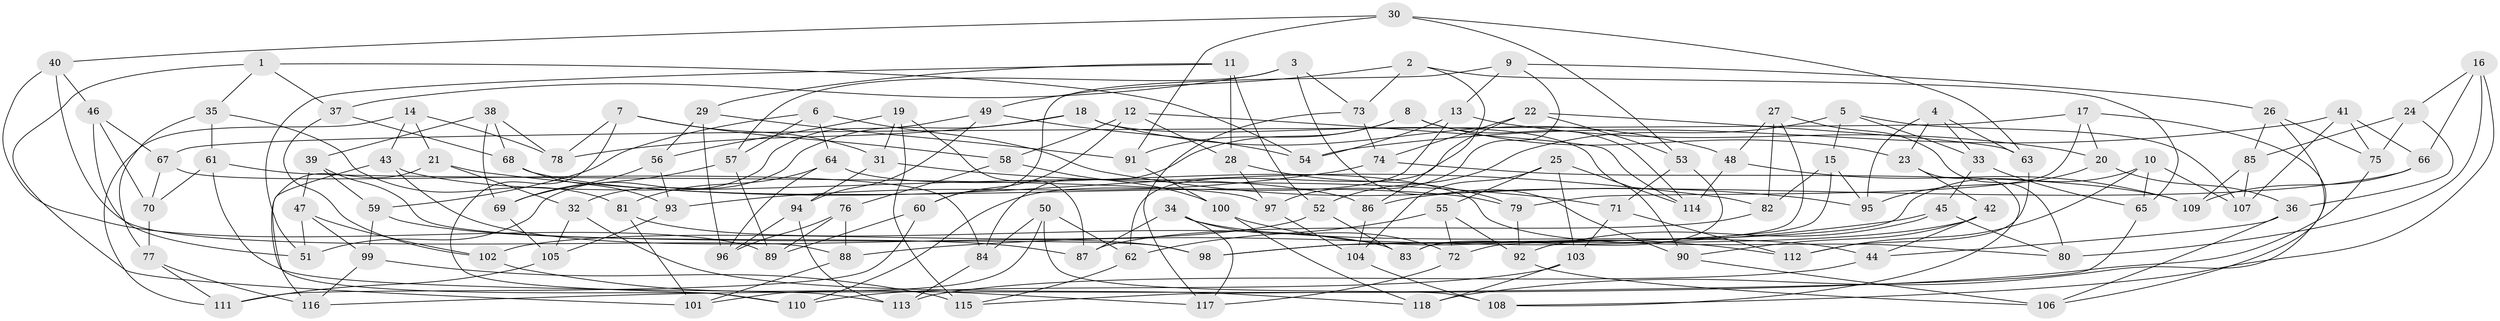 // Generated by graph-tools (version 1.1) at 2025/26/03/09/25 03:26:53]
// undirected, 118 vertices, 236 edges
graph export_dot {
graph [start="1"]
  node [color=gray90,style=filled];
  1;
  2;
  3;
  4;
  5;
  6;
  7;
  8;
  9;
  10;
  11;
  12;
  13;
  14;
  15;
  16;
  17;
  18;
  19;
  20;
  21;
  22;
  23;
  24;
  25;
  26;
  27;
  28;
  29;
  30;
  31;
  32;
  33;
  34;
  35;
  36;
  37;
  38;
  39;
  40;
  41;
  42;
  43;
  44;
  45;
  46;
  47;
  48;
  49;
  50;
  51;
  52;
  53;
  54;
  55;
  56;
  57;
  58;
  59;
  60;
  61;
  62;
  63;
  64;
  65;
  66;
  67;
  68;
  69;
  70;
  71;
  72;
  73;
  74;
  75;
  76;
  77;
  78;
  79;
  80;
  81;
  82;
  83;
  84;
  85;
  86;
  87;
  88;
  89;
  90;
  91;
  92;
  93;
  94;
  95;
  96;
  97;
  98;
  99;
  100;
  101;
  102;
  103;
  104;
  105;
  106;
  107;
  108;
  109;
  110;
  111;
  112;
  113;
  114;
  115;
  116;
  117;
  118;
  1 -- 37;
  1 -- 54;
  1 -- 101;
  1 -- 35;
  2 -- 49;
  2 -- 65;
  2 -- 73;
  2 -- 86;
  3 -- 73;
  3 -- 37;
  3 -- 90;
  3 -- 57;
  4 -- 63;
  4 -- 33;
  4 -- 95;
  4 -- 23;
  5 -- 33;
  5 -- 15;
  5 -- 107;
  5 -- 52;
  6 -- 59;
  6 -- 64;
  6 -- 95;
  6 -- 57;
  7 -- 58;
  7 -- 31;
  7 -- 78;
  7 -- 110;
  8 -- 84;
  8 -- 91;
  8 -- 114;
  8 -- 23;
  9 -- 26;
  9 -- 97;
  9 -- 60;
  9 -- 13;
  10 -- 112;
  10 -- 107;
  10 -- 65;
  10 -- 98;
  11 -- 29;
  11 -- 52;
  11 -- 28;
  11 -- 51;
  12 -- 114;
  12 -- 58;
  12 -- 28;
  12 -- 60;
  13 -- 20;
  13 -- 54;
  13 -- 110;
  14 -- 21;
  14 -- 111;
  14 -- 78;
  14 -- 43;
  15 -- 82;
  15 -- 95;
  15 -- 72;
  16 -- 80;
  16 -- 108;
  16 -- 66;
  16 -- 24;
  17 -- 106;
  17 -- 20;
  17 -- 79;
  17 -- 67;
  18 -- 48;
  18 -- 32;
  18 -- 90;
  18 -- 78;
  19 -- 87;
  19 -- 115;
  19 -- 31;
  19 -- 56;
  20 -- 95;
  20 -- 36;
  21 -- 116;
  21 -- 32;
  21 -- 82;
  22 -- 63;
  22 -- 62;
  22 -- 53;
  22 -- 74;
  23 -- 42;
  23 -- 108;
  24 -- 36;
  24 -- 75;
  24 -- 85;
  25 -- 103;
  25 -- 114;
  25 -- 104;
  25 -- 55;
  26 -- 75;
  26 -- 118;
  26 -- 85;
  27 -- 80;
  27 -- 83;
  27 -- 82;
  27 -- 48;
  28 -- 97;
  28 -- 79;
  29 -- 56;
  29 -- 96;
  29 -- 91;
  30 -- 91;
  30 -- 40;
  30 -- 53;
  30 -- 63;
  31 -- 71;
  31 -- 94;
  32 -- 105;
  32 -- 118;
  33 -- 65;
  33 -- 45;
  34 -- 87;
  34 -- 117;
  34 -- 72;
  34 -- 44;
  35 -- 81;
  35 -- 61;
  35 -- 77;
  36 -- 44;
  36 -- 106;
  37 -- 68;
  37 -- 102;
  38 -- 68;
  38 -- 39;
  38 -- 78;
  38 -- 69;
  39 -- 59;
  39 -- 98;
  39 -- 47;
  40 -- 89;
  40 -- 46;
  40 -- 88;
  41 -- 107;
  41 -- 75;
  41 -- 54;
  41 -- 66;
  42 -- 90;
  42 -- 44;
  42 -- 98;
  43 -- 110;
  43 -- 86;
  43 -- 98;
  44 -- 113;
  45 -- 80;
  45 -- 88;
  45 -- 92;
  46 -- 51;
  46 -- 70;
  46 -- 67;
  47 -- 99;
  47 -- 102;
  47 -- 51;
  48 -- 114;
  48 -- 109;
  49 -- 54;
  49 -- 94;
  49 -- 51;
  50 -- 108;
  50 -- 62;
  50 -- 101;
  50 -- 84;
  52 -- 83;
  52 -- 102;
  53 -- 83;
  53 -- 71;
  55 -- 62;
  55 -- 92;
  55 -- 72;
  56 -- 93;
  56 -- 69;
  57 -- 69;
  57 -- 89;
  58 -- 100;
  58 -- 76;
  59 -- 87;
  59 -- 99;
  60 -- 111;
  60 -- 89;
  61 -- 70;
  61 -- 113;
  61 -- 97;
  62 -- 115;
  63 -- 112;
  64 -- 81;
  64 -- 80;
  64 -- 96;
  65 -- 115;
  66 -- 86;
  66 -- 109;
  67 -- 70;
  67 -- 84;
  68 -- 79;
  68 -- 93;
  69 -- 105;
  70 -- 77;
  71 -- 103;
  71 -- 112;
  72 -- 117;
  73 -- 74;
  73 -- 117;
  74 -- 93;
  74 -- 109;
  75 -- 116;
  76 -- 89;
  76 -- 96;
  76 -- 88;
  77 -- 111;
  77 -- 116;
  79 -- 92;
  81 -- 101;
  81 -- 83;
  82 -- 87;
  84 -- 113;
  85 -- 109;
  85 -- 107;
  86 -- 104;
  88 -- 101;
  90 -- 106;
  91 -- 100;
  92 -- 106;
  93 -- 105;
  94 -- 96;
  94 -- 113;
  97 -- 104;
  99 -- 115;
  99 -- 116;
  100 -- 112;
  100 -- 118;
  102 -- 117;
  103 -- 110;
  103 -- 118;
  104 -- 108;
  105 -- 111;
}
